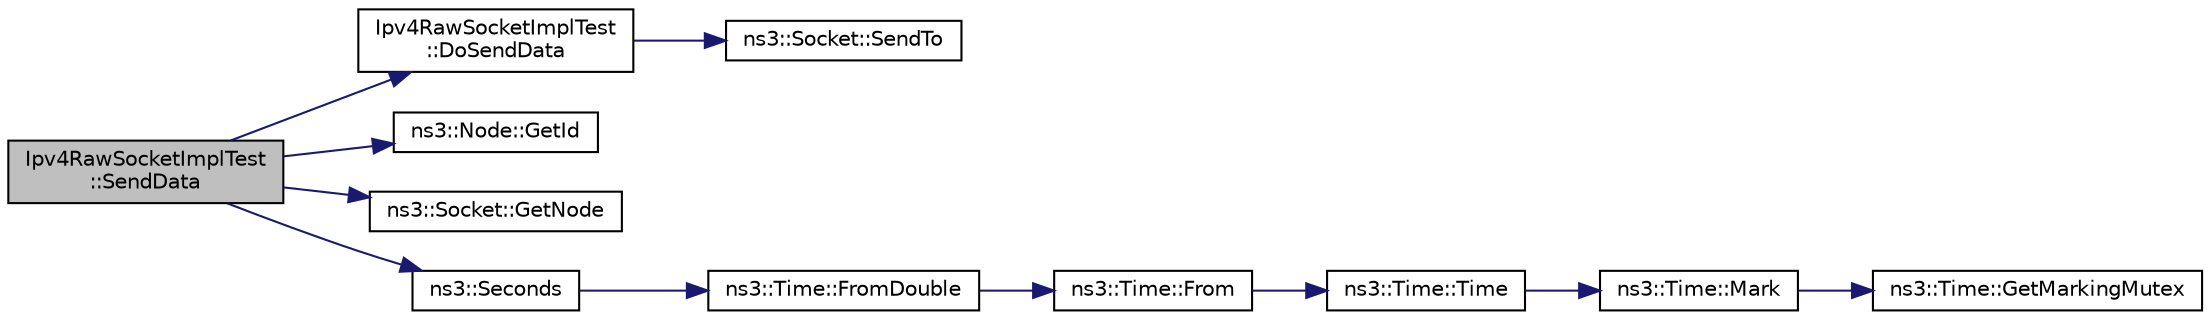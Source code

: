 digraph "Ipv4RawSocketImplTest::SendData"
{
 // LATEX_PDF_SIZE
  edge [fontname="Helvetica",fontsize="10",labelfontname="Helvetica",labelfontsize="10"];
  node [fontname="Helvetica",fontsize="10",shape=record];
  rankdir="LR";
  Node1 [label="Ipv4RawSocketImplTest\l::SendData",height=0.2,width=0.4,color="black", fillcolor="grey75", style="filled", fontcolor="black",tooltip="Send data."];
  Node1 -> Node2 [color="midnightblue",fontsize="10",style="solid",fontname="Helvetica"];
  Node2 [label="Ipv4RawSocketImplTest\l::DoSendData",height=0.2,width=0.4,color="black", fillcolor="white", style="filled",URL="$class_ipv4_raw_socket_impl_test.html#a664d6144d25d6c91322d0ef354d9609e",tooltip="Send data."];
  Node2 -> Node3 [color="midnightblue",fontsize="10",style="solid",fontname="Helvetica"];
  Node3 [label="ns3::Socket::SendTo",height=0.2,width=0.4,color="black", fillcolor="white", style="filled",URL="$classns3_1_1_socket.html#af898fce6a58e0dbba23c1c6de1d4220e",tooltip="Send data to a specified peer."];
  Node1 -> Node4 [color="midnightblue",fontsize="10",style="solid",fontname="Helvetica"];
  Node4 [label="ns3::Node::GetId",height=0.2,width=0.4,color="black", fillcolor="white", style="filled",URL="$classns3_1_1_node.html#a2ed8663077afcb8db519296b0ada6355",tooltip=" "];
  Node1 -> Node5 [color="midnightblue",fontsize="10",style="solid",fontname="Helvetica"];
  Node5 [label="ns3::Socket::GetNode",height=0.2,width=0.4,color="black", fillcolor="white", style="filled",URL="$classns3_1_1_socket.html#aba642ad4301c1df47befc0aa9afa2e48",tooltip="Return the node this socket is associated with."];
  Node1 -> Node6 [color="midnightblue",fontsize="10",style="solid",fontname="Helvetica"];
  Node6 [label="ns3::Seconds",height=0.2,width=0.4,color="black", fillcolor="white", style="filled",URL="$group__timecivil.html#ga33c34b816f8ff6628e33d5c8e9713b9e",tooltip="Construct a Time in the indicated unit."];
  Node6 -> Node7 [color="midnightblue",fontsize="10",style="solid",fontname="Helvetica"];
  Node7 [label="ns3::Time::FromDouble",height=0.2,width=0.4,color="black", fillcolor="white", style="filled",URL="$classns3_1_1_time.html#a60e845f4a74e62495b86356afe604cb4",tooltip="Create a Time equal to value in unit unit."];
  Node7 -> Node8 [color="midnightblue",fontsize="10",style="solid",fontname="Helvetica"];
  Node8 [label="ns3::Time::From",height=0.2,width=0.4,color="black", fillcolor="white", style="filled",URL="$classns3_1_1_time.html#a34e4acc13d0e08cc8cb9cd3b838b9baf",tooltip="Create a Time in the current unit."];
  Node8 -> Node9 [color="midnightblue",fontsize="10",style="solid",fontname="Helvetica"];
  Node9 [label="ns3::Time::Time",height=0.2,width=0.4,color="black", fillcolor="white", style="filled",URL="$classns3_1_1_time.html#a8a39dc1b8cbbd7fe6d940e492d1b925e",tooltip="Default constructor, with value 0."];
  Node9 -> Node10 [color="midnightblue",fontsize="10",style="solid",fontname="Helvetica"];
  Node10 [label="ns3::Time::Mark",height=0.2,width=0.4,color="black", fillcolor="white", style="filled",URL="$classns3_1_1_time.html#aa7eef2a1119c1c4855d99f1e83d44c54",tooltip="Record a Time instance with the MarkedTimes."];
  Node10 -> Node11 [color="midnightblue",fontsize="10",style="solid",fontname="Helvetica"];
  Node11 [label="ns3::Time::GetMarkingMutex",height=0.2,width=0.4,color="black", fillcolor="white", style="filled",URL="$classns3_1_1_time.html#addd8e672203391b3ae98ee475ce05272",tooltip=" "];
}

